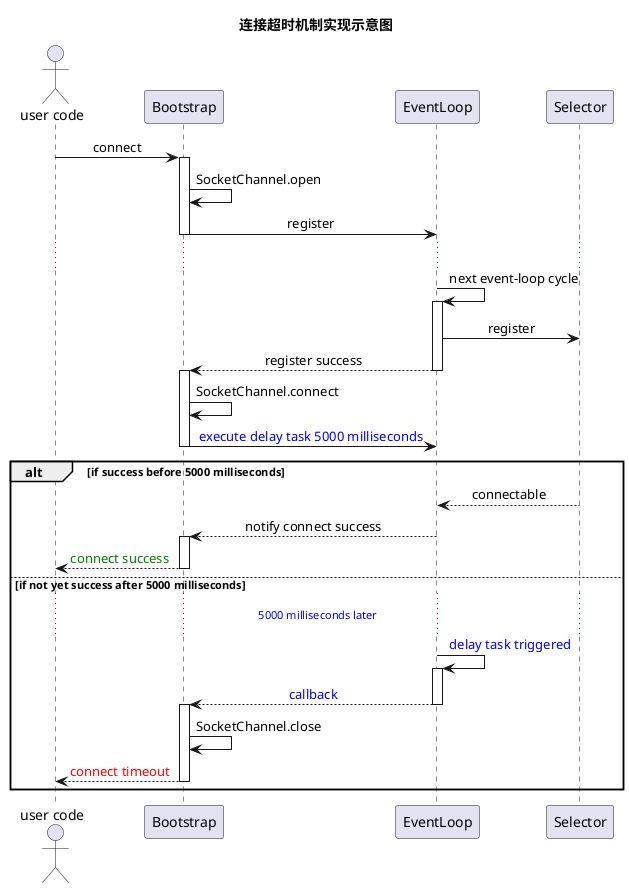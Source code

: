 @startuml Timeout-ConnectTimeout
title 连接超时机制实现示意图
skinparam sequenceMessageAlign center

actor 0 as "user code"
participant 1 as "Bootstrap"
participant 2 as "EventLoop"
participant 3 as "Selector"

0->1++ : connect
1->1 : SocketChannel.open
1->2-- : register
...
2->2++: next event-loop cycle

2->3: register
2-->1--++: register success

1->1 : SocketChannel.connect
1->2--: <font color=blue>execute delay task 5000 milliseconds</font>

alt if success before 5000 milliseconds

3-->2 : connectable
2-->1++: notify connect success
1-->0--: <font color=green>connect success

else if not yet success after 5000 milliseconds
... <font color=blue>5000 milliseconds later ...
2->2++: <font color=blue>delay task triggered
2-->1--++: <font color=blue>callback
1->1 : SocketChannel.close
1-->0 --: <font color=red>connect timeout 
end
@enduml